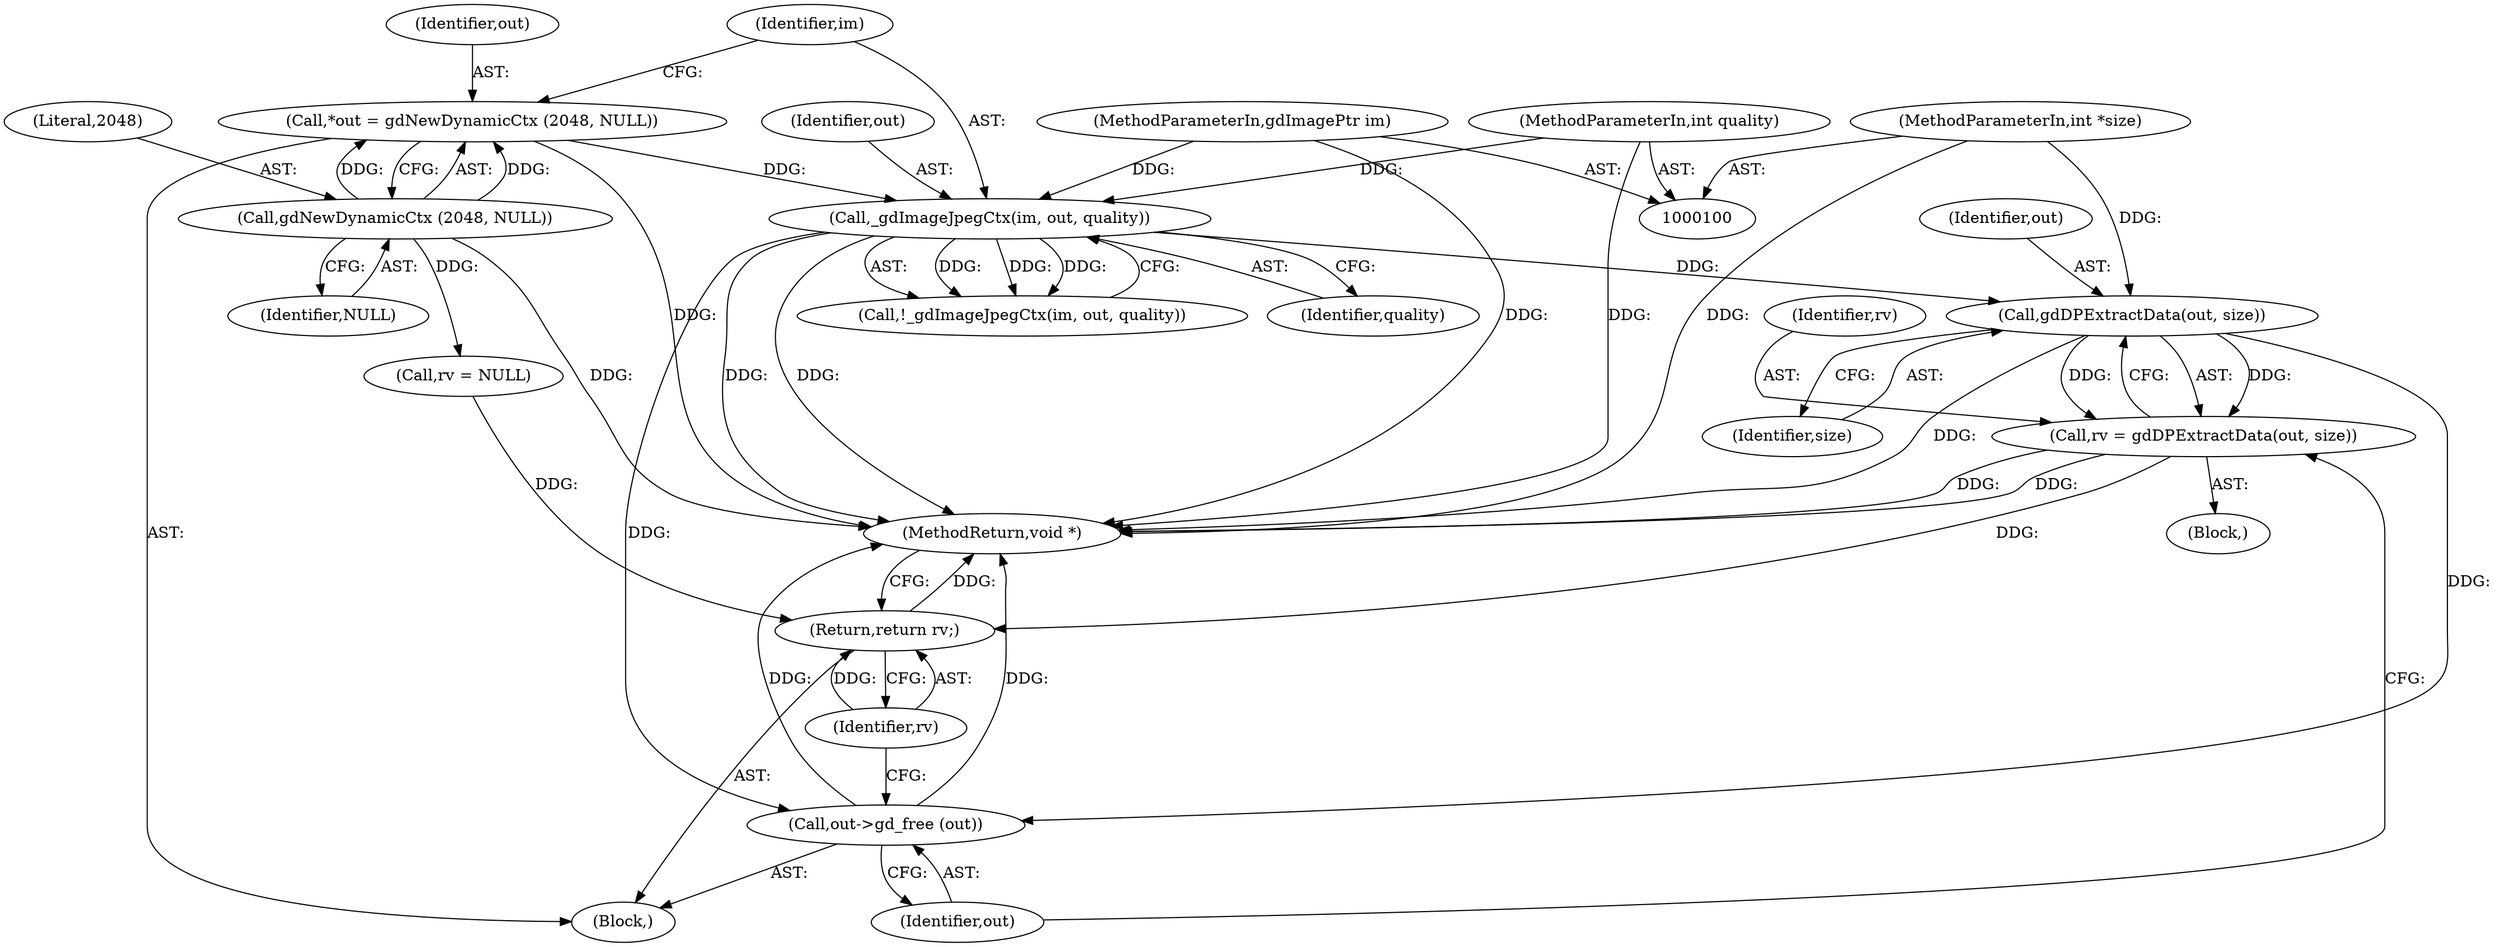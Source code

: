 digraph "0_php-src_089f7c0bc28d399b0420aa6ef058e4c1c120b2ae_2@pointer" {
"1000121" [label="(Call,gdDPExtractData(out, size))"];
"1000114" [label="(Call,_gdImageJpegCtx(im, out, quality))"];
"1000101" [label="(MethodParameterIn,gdImagePtr im)"];
"1000107" [label="(Call,*out = gdNewDynamicCtx (2048, NULL))"];
"1000109" [label="(Call,gdNewDynamicCtx (2048, NULL))"];
"1000103" [label="(MethodParameterIn,int quality)"];
"1000102" [label="(MethodParameterIn,int *size)"];
"1000119" [label="(Call,rv = gdDPExtractData(out, size))"];
"1000131" [label="(Return,return rv;)"];
"1000129" [label="(Call,out->gd_free (out))"];
"1000101" [label="(MethodParameterIn,gdImagePtr im)"];
"1000117" [label="(Identifier,quality)"];
"1000119" [label="(Call,rv = gdDPExtractData(out, size))"];
"1000110" [label="(Literal,2048)"];
"1000103" [label="(MethodParameterIn,int quality)"];
"1000108" [label="(Identifier,out)"];
"1000115" [label="(Identifier,im)"];
"1000123" [label="(Identifier,size)"];
"1000118" [label="(Block,)"];
"1000129" [label="(Call,out->gd_free (out))"];
"1000113" [label="(Call,!_gdImageJpegCtx(im, out, quality))"];
"1000111" [label="(Identifier,NULL)"];
"1000131" [label="(Return,return rv;)"];
"1000133" [label="(MethodReturn,void *)"];
"1000107" [label="(Call,*out = gdNewDynamicCtx (2048, NULL))"];
"1000122" [label="(Identifier,out)"];
"1000104" [label="(Block,)"];
"1000126" [label="(Call,rv = NULL)"];
"1000102" [label="(MethodParameterIn,int *size)"];
"1000132" [label="(Identifier,rv)"];
"1000116" [label="(Identifier,out)"];
"1000120" [label="(Identifier,rv)"];
"1000114" [label="(Call,_gdImageJpegCtx(im, out, quality))"];
"1000130" [label="(Identifier,out)"];
"1000121" [label="(Call,gdDPExtractData(out, size))"];
"1000109" [label="(Call,gdNewDynamicCtx (2048, NULL))"];
"1000121" -> "1000119"  [label="AST: "];
"1000121" -> "1000123"  [label="CFG: "];
"1000122" -> "1000121"  [label="AST: "];
"1000123" -> "1000121"  [label="AST: "];
"1000119" -> "1000121"  [label="CFG: "];
"1000121" -> "1000133"  [label="DDG: "];
"1000121" -> "1000119"  [label="DDG: "];
"1000121" -> "1000119"  [label="DDG: "];
"1000114" -> "1000121"  [label="DDG: "];
"1000102" -> "1000121"  [label="DDG: "];
"1000121" -> "1000129"  [label="DDG: "];
"1000114" -> "1000113"  [label="AST: "];
"1000114" -> "1000117"  [label="CFG: "];
"1000115" -> "1000114"  [label="AST: "];
"1000116" -> "1000114"  [label="AST: "];
"1000117" -> "1000114"  [label="AST: "];
"1000113" -> "1000114"  [label="CFG: "];
"1000114" -> "1000133"  [label="DDG: "];
"1000114" -> "1000133"  [label="DDG: "];
"1000114" -> "1000113"  [label="DDG: "];
"1000114" -> "1000113"  [label="DDG: "];
"1000114" -> "1000113"  [label="DDG: "];
"1000101" -> "1000114"  [label="DDG: "];
"1000107" -> "1000114"  [label="DDG: "];
"1000103" -> "1000114"  [label="DDG: "];
"1000114" -> "1000129"  [label="DDG: "];
"1000101" -> "1000100"  [label="AST: "];
"1000101" -> "1000133"  [label="DDG: "];
"1000107" -> "1000104"  [label="AST: "];
"1000107" -> "1000109"  [label="CFG: "];
"1000108" -> "1000107"  [label="AST: "];
"1000109" -> "1000107"  [label="AST: "];
"1000115" -> "1000107"  [label="CFG: "];
"1000107" -> "1000133"  [label="DDG: "];
"1000109" -> "1000107"  [label="DDG: "];
"1000109" -> "1000107"  [label="DDG: "];
"1000109" -> "1000111"  [label="CFG: "];
"1000110" -> "1000109"  [label="AST: "];
"1000111" -> "1000109"  [label="AST: "];
"1000109" -> "1000133"  [label="DDG: "];
"1000109" -> "1000126"  [label="DDG: "];
"1000103" -> "1000100"  [label="AST: "];
"1000103" -> "1000133"  [label="DDG: "];
"1000102" -> "1000100"  [label="AST: "];
"1000102" -> "1000133"  [label="DDG: "];
"1000119" -> "1000118"  [label="AST: "];
"1000120" -> "1000119"  [label="AST: "];
"1000130" -> "1000119"  [label="CFG: "];
"1000119" -> "1000133"  [label="DDG: "];
"1000119" -> "1000133"  [label="DDG: "];
"1000119" -> "1000131"  [label="DDG: "];
"1000131" -> "1000104"  [label="AST: "];
"1000131" -> "1000132"  [label="CFG: "];
"1000132" -> "1000131"  [label="AST: "];
"1000133" -> "1000131"  [label="CFG: "];
"1000131" -> "1000133"  [label="DDG: "];
"1000132" -> "1000131"  [label="DDG: "];
"1000126" -> "1000131"  [label="DDG: "];
"1000129" -> "1000104"  [label="AST: "];
"1000129" -> "1000130"  [label="CFG: "];
"1000130" -> "1000129"  [label="AST: "];
"1000132" -> "1000129"  [label="CFG: "];
"1000129" -> "1000133"  [label="DDG: "];
"1000129" -> "1000133"  [label="DDG: "];
}
